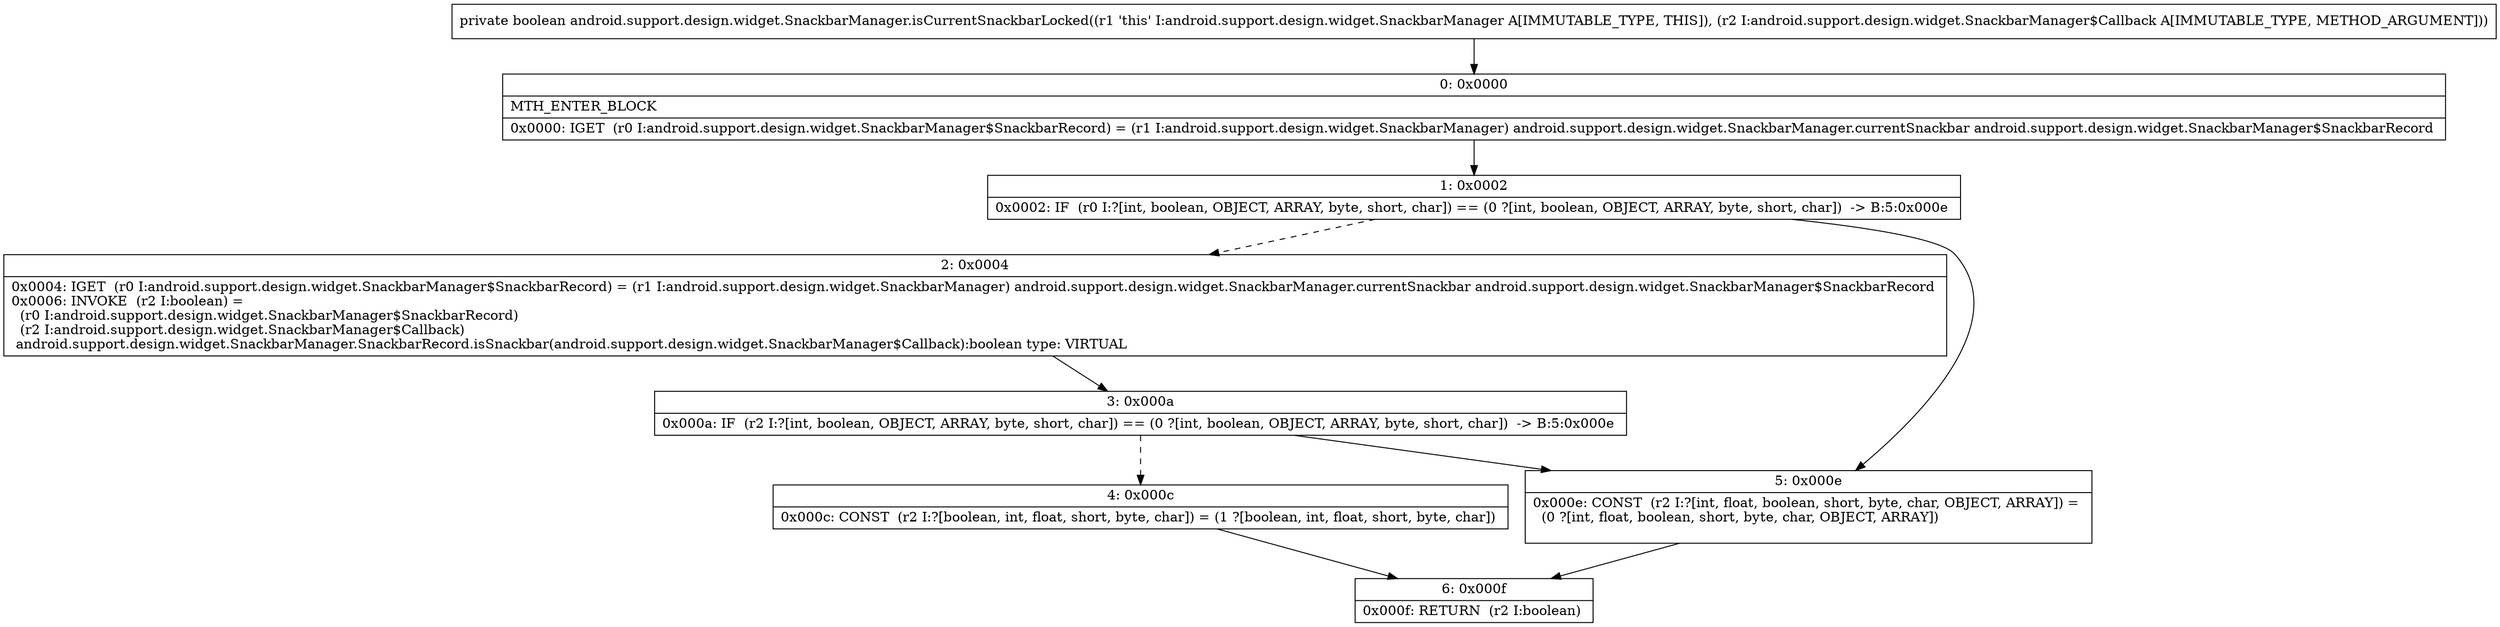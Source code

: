 digraph "CFG forandroid.support.design.widget.SnackbarManager.isCurrentSnackbarLocked(Landroid\/support\/design\/widget\/SnackbarManager$Callback;)Z" {
Node_0 [shape=record,label="{0\:\ 0x0000|MTH_ENTER_BLOCK\l|0x0000: IGET  (r0 I:android.support.design.widget.SnackbarManager$SnackbarRecord) = (r1 I:android.support.design.widget.SnackbarManager) android.support.design.widget.SnackbarManager.currentSnackbar android.support.design.widget.SnackbarManager$SnackbarRecord \l}"];
Node_1 [shape=record,label="{1\:\ 0x0002|0x0002: IF  (r0 I:?[int, boolean, OBJECT, ARRAY, byte, short, char]) == (0 ?[int, boolean, OBJECT, ARRAY, byte, short, char])  \-\> B:5:0x000e \l}"];
Node_2 [shape=record,label="{2\:\ 0x0004|0x0004: IGET  (r0 I:android.support.design.widget.SnackbarManager$SnackbarRecord) = (r1 I:android.support.design.widget.SnackbarManager) android.support.design.widget.SnackbarManager.currentSnackbar android.support.design.widget.SnackbarManager$SnackbarRecord \l0x0006: INVOKE  (r2 I:boolean) = \l  (r0 I:android.support.design.widget.SnackbarManager$SnackbarRecord)\l  (r2 I:android.support.design.widget.SnackbarManager$Callback)\l android.support.design.widget.SnackbarManager.SnackbarRecord.isSnackbar(android.support.design.widget.SnackbarManager$Callback):boolean type: VIRTUAL \l}"];
Node_3 [shape=record,label="{3\:\ 0x000a|0x000a: IF  (r2 I:?[int, boolean, OBJECT, ARRAY, byte, short, char]) == (0 ?[int, boolean, OBJECT, ARRAY, byte, short, char])  \-\> B:5:0x000e \l}"];
Node_4 [shape=record,label="{4\:\ 0x000c|0x000c: CONST  (r2 I:?[boolean, int, float, short, byte, char]) = (1 ?[boolean, int, float, short, byte, char]) \l}"];
Node_5 [shape=record,label="{5\:\ 0x000e|0x000e: CONST  (r2 I:?[int, float, boolean, short, byte, char, OBJECT, ARRAY]) = \l  (0 ?[int, float, boolean, short, byte, char, OBJECT, ARRAY])\l \l}"];
Node_6 [shape=record,label="{6\:\ 0x000f|0x000f: RETURN  (r2 I:boolean) \l}"];
MethodNode[shape=record,label="{private boolean android.support.design.widget.SnackbarManager.isCurrentSnackbarLocked((r1 'this' I:android.support.design.widget.SnackbarManager A[IMMUTABLE_TYPE, THIS]), (r2 I:android.support.design.widget.SnackbarManager$Callback A[IMMUTABLE_TYPE, METHOD_ARGUMENT])) }"];
MethodNode -> Node_0;
Node_0 -> Node_1;
Node_1 -> Node_2[style=dashed];
Node_1 -> Node_5;
Node_2 -> Node_3;
Node_3 -> Node_4[style=dashed];
Node_3 -> Node_5;
Node_4 -> Node_6;
Node_5 -> Node_6;
}

